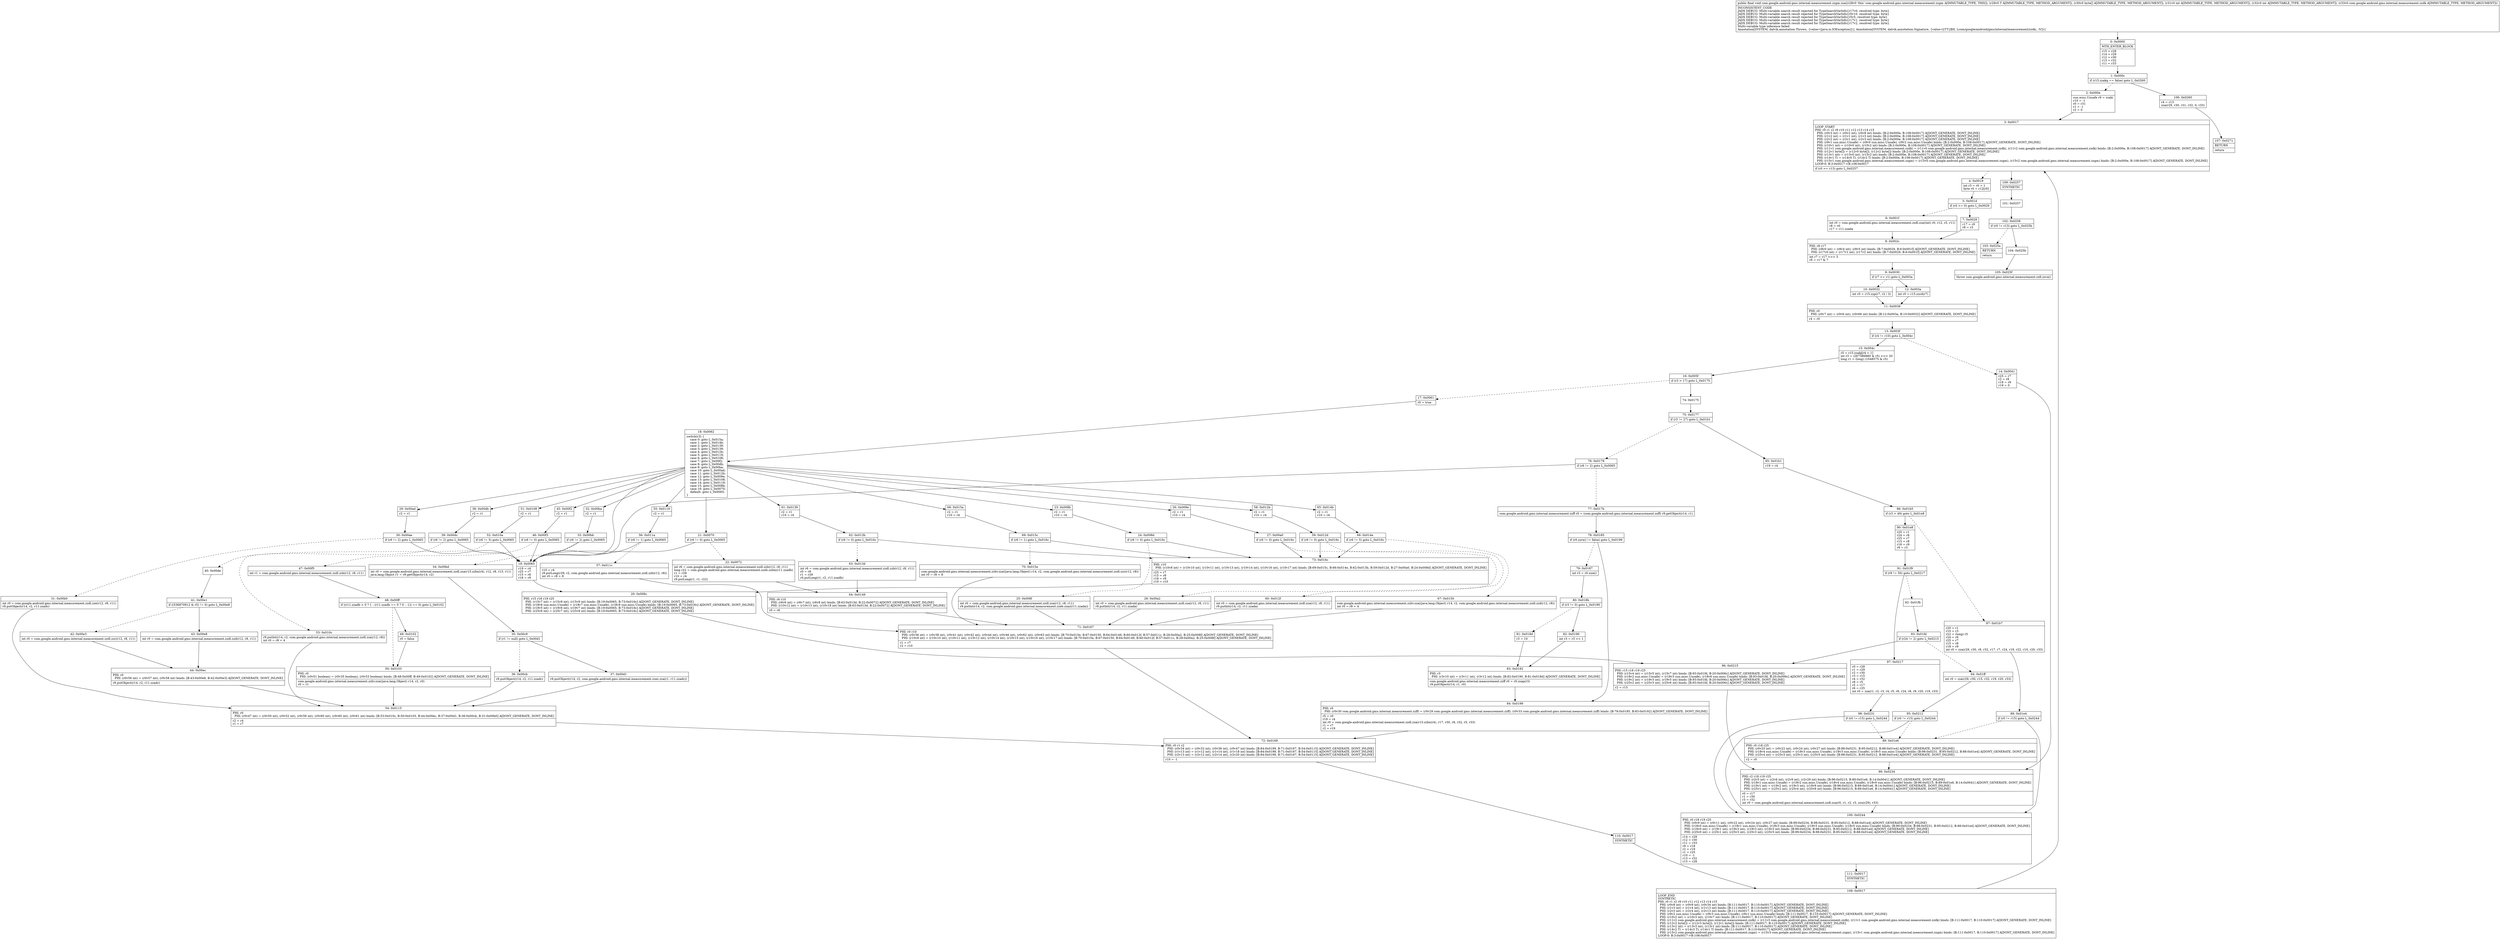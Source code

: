 digraph "CFG forcom.google.android.gms.internal.measurement.zzgm.zza(Ljava\/lang\/Object;[BIILcom\/google\/android\/gms\/internal\/measurement\/zzdk;)V" {
Node_0 [shape=record,label="{0\:\ 0x0000|MTH_ENTER_BLOCK\l|r15 = r28\lr14 = r29\lr12 = r30\lr13 = r32\lr11 = r33\l}"];
Node_1 [shape=record,label="{1\:\ 0x000c|if (r15.zzakq == false) goto L_0x0260\l}"];
Node_2 [shape=record,label="{2\:\ 0x000e|sun.misc.Unsafe r9 = zzaki\lr10 = \-1\lr0 = r31\lr1 = \-1\lr2 = 0\l}"];
Node_3 [shape=record,label="{3\:\ 0x0017|LOOP_START\lPHI: r0 r1 r2 r9 r10 r11 r12 r13 r14 r15 \l  PHI: (r0v3 int) = (r0v2 int), (r0v8 int) binds: [B:2:0x000e, B:108:0x0017] A[DONT_GENERATE, DONT_INLINE]\l  PHI: (r1v2 int) = (r1v1 int), (r1v3 int) binds: [B:2:0x000e, B:108:0x0017] A[DONT_GENERATE, DONT_INLINE]\l  PHI: (r2v2 int) = (r2v1 int), (r2v3 int) binds: [B:2:0x000e, B:108:0x0017] A[DONT_GENERATE, DONT_INLINE]\l  PHI: (r9v1 sun.misc.Unsafe) = (r9v0 sun.misc.Unsafe), (r9v2 sun.misc.Unsafe) binds: [B:2:0x000e, B:108:0x0017] A[DONT_GENERATE, DONT_INLINE]\l  PHI: (r10v1 int) = (r10v0 int), (r10v2 int) binds: [B:2:0x000e, B:108:0x0017] A[DONT_GENERATE, DONT_INLINE]\l  PHI: (r11v1 com.google.android.gms.internal.measurement.zzdk) = (r11v0 com.google.android.gms.internal.measurement.zzdk), (r11v2 com.google.android.gms.internal.measurement.zzdk) binds: [B:2:0x000e, B:108:0x0017] A[DONT_GENERATE, DONT_INLINE]\l  PHI: (r12v1 byte[]) = (r12v0 byte[]), (r12v2 byte[]) binds: [B:2:0x000e, B:108:0x0017] A[DONT_GENERATE, DONT_INLINE]\l  PHI: (r13v1 int) = (r13v0 int), (r13v2 int) binds: [B:2:0x000e, B:108:0x0017] A[DONT_GENERATE, DONT_INLINE]\l  PHI: (r14v1 T) = (r14v0 T), (r14v2 T) binds: [B:2:0x000e, B:108:0x0017] A[DONT_GENERATE, DONT_INLINE]\l  PHI: (r15v1 com.google.android.gms.internal.measurement.zzgm) = (r15v0 com.google.android.gms.internal.measurement.zzgm), (r15v2 com.google.android.gms.internal.measurement.zzgm) binds: [B:2:0x000e, B:108:0x0017] A[DONT_GENERATE, DONT_INLINE]\lLOOP:0: B:3:0x0017\-\>B:108:0x0017\l|if (r0 \>= r13) goto L_0x0257\l}"];
Node_4 [shape=record,label="{4\:\ 0x0019|int r3 = r0 + 1\lbyte r0 = r12[r0]\l}"];
Node_5 [shape=record,label="{5\:\ 0x001d|if (r0 \>= 0) goto L_0x0029\l}"];
Node_6 [shape=record,label="{6\:\ 0x001f|int r0 = com.google.android.gms.internal.measurement.zzdl.zza((int) r0, r12, r3, r11)\lr8 = r0\lr17 = r11.zzada\l}"];
Node_7 [shape=record,label="{7\:\ 0x0029|r17 = r0\lr8 = r3\l}"];
Node_8 [shape=record,label="{8\:\ 0x002c|PHI: r8 r17 \l  PHI: (r8v0 int) = (r8v4 int), (r8v5 int) binds: [B:7:0x0029, B:6:0x001f] A[DONT_GENERATE, DONT_INLINE]\l  PHI: (r17v0 int) = (r17v1 int), (r17v2 int) binds: [B:7:0x0029, B:6:0x001f] A[DONT_GENERATE, DONT_INLINE]\l|int r7 = r17 \>\>\> 3\lr6 = r17 & 7\l}"];
Node_9 [shape=record,label="{9\:\ 0x0030|if (r7 \<= r1) goto L_0x003a\l}"];
Node_10 [shape=record,label="{10\:\ 0x0032|int r0 = r15.zzp(r7, r2 \/ 3)\l}"];
Node_11 [shape=record,label="{11\:\ 0x0038|PHI: r0 \l  PHI: (r0v7 int) = (r0v6 int), (r0v66 int) binds: [B:12:0x003a, B:10:0x0032] A[DONT_GENERATE, DONT_INLINE]\l|r4 = r0\l}"];
Node_12 [shape=record,label="{12\:\ 0x003a|int r0 = r15.zzcd(r7)\l}"];
Node_13 [shape=record,label="{13\:\ 0x003f|if (r4 != r10) goto L_0x004c\l}"];
Node_14 [shape=record,label="{14\:\ 0x0041|r25 = r7\lr2 = r8\lr18 = r9\lr19 = 0\l}"];
Node_15 [shape=record,label="{15\:\ 0x004c|r5 = r15.zzakj[r4 + 1]\lint r3 = (267386880 & r5) \>\>\> 20\llong r1 = (long) (1048575 & r5)\l}"];
Node_16 [shape=record,label="{16\:\ 0x005f|if (r3 \> 17) goto L_0x0175\l}"];
Node_17 [shape=record,label="{17\:\ 0x0061|r0 = true\l}"];
Node_18 [shape=record,label="{18\:\ 0x0062|switch(r3) \{\l    case 0: goto L_0x015a;\l    case 1: goto L_0x014b;\l    case 2: goto L_0x0139;\l    case 3: goto L_0x0139;\l    case 4: goto L_0x012b;\l    case 5: goto L_0x0119;\l    case 6: goto L_0x0108;\l    case 7: goto L_0x00f2;\l    case 8: goto L_0x00db;\l    case 9: goto L_0x00ba;\l    case 10: goto L_0x00ad;\l    case 11: goto L_0x012b;\l    case 12: goto L_0x009e;\l    case 13: goto L_0x0108;\l    case 14: goto L_0x0119;\l    case 15: goto L_0x008b;\l    case 16: goto L_0x0070;\l    default: goto L_0x0065;\l\}\l}"];
Node_19 [shape=record,label="{19\:\ 0x0065|r19 = r4\lr25 = r7\lr15 = r8\lr18 = r9\l}"];
Node_20 [shape=record,label="{20\:\ 0x006c|PHI: r15 r18 r19 r25 \l  PHI: (r15v7 int) = (r15v8 int), (r15v9 int) binds: [B:19:0x0065, B:73:0x016c] A[DONT_GENERATE, DONT_INLINE]\l  PHI: (r18v6 sun.misc.Unsafe) = (r18v7 sun.misc.Unsafe), (r18v8 sun.misc.Unsafe) binds: [B:19:0x0065, B:73:0x016c] A[DONT_GENERATE, DONT_INLINE]\l  PHI: (r19v5 int) = (r19v6 int), (r19v7 int) binds: [B:19:0x0065, B:73:0x016c] A[DONT_GENERATE, DONT_INLINE]\l  PHI: (r25v6 int) = (r25v7 int), (r25v8 int) binds: [B:19:0x0065, B:73:0x016c] A[DONT_GENERATE, DONT_INLINE]\l}"];
Node_21 [shape=record,label="{21\:\ 0x0070|if (r6 != 0) goto L_0x0065\l}"];
Node_22 [shape=record,label="{22\:\ 0x0072|int r6 = com.google.android.gms.internal.measurement.zzdl.zzb(r12, r8, r11)\llong r22 = com.google.android.gms.internal.measurement.zzeb.zzbm(r11.zzadb)\lr1 = r29\lr10 = r4\lr9.putLong(r1, r1, r22)\l}"];
Node_23 [shape=record,label="{23\:\ 0x008b|r2 = r1\lr10 = r4\l}"];
Node_24 [shape=record,label="{24\:\ 0x008d|if (r6 != 0) goto L_0x016c\l}"];
Node_25 [shape=record,label="{25\:\ 0x008f|int r0 = com.google.android.gms.internal.measurement.zzdl.zza(r12, r8, r11)\lr9.putInt(r14, r2, com.google.android.gms.internal.measurement.zzeb.zzaz(r11.zzada))\l}"];
Node_26 [shape=record,label="{26\:\ 0x009e|r2 = r1\lr10 = r4\l}"];
Node_27 [shape=record,label="{27\:\ 0x00a0|if (r6 != 0) goto L_0x016c\l}"];
Node_28 [shape=record,label="{28\:\ 0x00a2|int r0 = com.google.android.gms.internal.measurement.zzdl.zza(r12, r8, r11)\lr9.putInt(r14, r2, r11.zzada)\l}"];
Node_29 [shape=record,label="{29\:\ 0x00ad|r2 = r1\l}"];
Node_30 [shape=record,label="{30\:\ 0x00ae|if (r6 != 2) goto L_0x0065\l}"];
Node_31 [shape=record,label="{31\:\ 0x00b0|int r0 = com.google.android.gms.internal.measurement.zzdl.zze(r12, r8, r11)\lr9.putObject(r14, r2, r11.zzadc)\l}"];
Node_32 [shape=record,label="{32\:\ 0x00ba|r2 = r1\l}"];
Node_33 [shape=record,label="{33\:\ 0x00bb|if (r6 != 2) goto L_0x0065\l}"];
Node_34 [shape=record,label="{34\:\ 0x00bd|int r0 = com.google.android.gms.internal.measurement.zzdl.zza(r15.zzbx(r4), r12, r8, r13, r11)\ljava.lang.Object r1 = r9.getObject(r14, r2)\l}"];
Node_35 [shape=record,label="{35\:\ 0x00c9|if (r1 != null) goto L_0x00d1\l}"];
Node_36 [shape=record,label="{36\:\ 0x00cb|r9.putObject(r14, r2, r11.zzadc)\l}"];
Node_37 [shape=record,label="{37\:\ 0x00d1|r9.putObject(r14, r2, com.google.android.gms.internal.measurement.zzez.zza(r1, r11.zzadc))\l}"];
Node_38 [shape=record,label="{38\:\ 0x00db|r2 = r1\l}"];
Node_39 [shape=record,label="{39\:\ 0x00dc|if (r6 != 2) goto L_0x0065\l}"];
Node_40 [shape=record,label="{40\:\ 0x00de}"];
Node_41 [shape=record,label="{41\:\ 0x00e1|if ((536870912 & r5) != 0) goto L_0x00e8\l}"];
Node_42 [shape=record,label="{42\:\ 0x00e3|int r0 = com.google.android.gms.internal.measurement.zzdl.zzc(r12, r8, r11)\l}"];
Node_43 [shape=record,label="{43\:\ 0x00e8|int r0 = com.google.android.gms.internal.measurement.zzdl.zzd(r12, r8, r11)\l}"];
Node_44 [shape=record,label="{44\:\ 0x00ec|PHI: r0 \l  PHI: (r0v56 int) = (r0v57 int), (r0v58 int) binds: [B:43:0x00e8, B:42:0x00e3] A[DONT_GENERATE, DONT_INLINE]\l|r9.putObject(r14, r2, r11.zzadc)\l}"];
Node_45 [shape=record,label="{45\:\ 0x00f2|r2 = r1\l}"];
Node_46 [shape=record,label="{46\:\ 0x00f3|if (r6 != 0) goto L_0x0065\l}"];
Node_47 [shape=record,label="{47\:\ 0x00f5|int r1 = com.google.android.gms.internal.measurement.zzdl.zzb(r12, r8, r11)\l}"];
Node_48 [shape=record,label="{48\:\ 0x00ff|if ((r11.zzadb \> 0 ? 1 : (r11.zzadb == 0 ? 0 : \-1)) == 0) goto L_0x0102\l}"];
Node_49 [shape=record,label="{49\:\ 0x0102|r0 = false\l}"];
Node_50 [shape=record,label="{50\:\ 0x0103|PHI: r0 \l  PHI: (r0v51 boolean) = (r0v35 boolean), (r0v53 boolean) binds: [B:48:0x00ff, B:49:0x0102] A[DONT_GENERATE, DONT_INLINE]\l|com.google.android.gms.internal.measurement.zzhv.zza((java.lang.Object) r14, r2, r0)\lr0 = r1\l}"];
Node_51 [shape=record,label="{51\:\ 0x0108|r2 = r1\l}"];
Node_52 [shape=record,label="{52\:\ 0x010a|if (r6 != 5) goto L_0x0065\l}"];
Node_53 [shape=record,label="{53\:\ 0x010c|r9.putInt(r14, r2, com.google.android.gms.internal.measurement.zzdl.zza(r12, r8))\lint r0 = r8 + 4\l}"];
Node_54 [shape=record,label="{54\:\ 0x0115|PHI: r0 \l  PHI: (r0v47 int) = (r0v50 int), (r0v52 int), (r0v56 int), (r0v60 int), (r0v60 int), (r0v61 int) binds: [B:53:0x010c, B:50:0x0103, B:44:0x00ec, B:37:0x00d1, B:36:0x00cb, B:31:0x00b0] A[DONT_GENERATE, DONT_INLINE]\l|r2 = r4\lr1 = r7\l}"];
Node_55 [shape=record,label="{55\:\ 0x0119|r2 = r1\l}"];
Node_56 [shape=record,label="{56\:\ 0x011a|if (r6 != 1) goto L_0x0065\l}"];
Node_57 [shape=record,label="{57\:\ 0x011c|r10 = r4\lr9.putLong(r29, r2, com.google.android.gms.internal.measurement.zzdl.zzb(r12, r8))\lint r0 = r8 + 8\l}"];
Node_58 [shape=record,label="{58\:\ 0x012b|r2 = r1\lr10 = r4\l}"];
Node_59 [shape=record,label="{59\:\ 0x012d|if (r6 != 0) goto L_0x016c\l}"];
Node_60 [shape=record,label="{60\:\ 0x012f|int r0 = com.google.android.gms.internal.measurement.zzdl.zza(r12, r8, r11)\lr9.putInt(r14, r2, r11.zzada)\l}"];
Node_61 [shape=record,label="{61\:\ 0x0139|r2 = r1\lr10 = r4\l}"];
Node_62 [shape=record,label="{62\:\ 0x013b|if (r6 != 0) goto L_0x016c\l}"];
Node_63 [shape=record,label="{63\:\ 0x013d|int r6 = com.google.android.gms.internal.measurement.zzdl.zzb(r12, r8, r11)\lr0 = r9\lr1 = r29\lr0.putLong(r1, r2, r11.zzadb)\l}"];
Node_64 [shape=record,label="{64\:\ 0x0149|PHI: r6 r10 \l  PHI: (r6v6 int) = (r6v7 int), (r6v8 int) binds: [B:63:0x013d, B:22:0x0072] A[DONT_GENERATE, DONT_INLINE]\l  PHI: (r10v12 int) = (r10v13 int), (r10v18 int) binds: [B:63:0x013d, B:22:0x0072] A[DONT_GENERATE, DONT_INLINE]\l|r0 = r6\l}"];
Node_65 [shape=record,label="{65\:\ 0x014b|r2 = r1\lr10 = r4\l}"];
Node_66 [shape=record,label="{66\:\ 0x014e|if (r6 != 5) goto L_0x016c\l}"];
Node_67 [shape=record,label="{67\:\ 0x0150|com.google.android.gms.internal.measurement.zzhv.zza((java.lang.Object) r14, r2, com.google.android.gms.internal.measurement.zzdl.zzd(r12, r8))\lint r0 = r8 + 4\l}"];
Node_68 [shape=record,label="{68\:\ 0x015a|r2 = r1\lr10 = r4\l}"];
Node_69 [shape=record,label="{69\:\ 0x015c|if (r6 != 1) goto L_0x016c\l}"];
Node_70 [shape=record,label="{70\:\ 0x015e|com.google.android.gms.internal.measurement.zzhv.zza((java.lang.Object) r14, r2, com.google.android.gms.internal.measurement.zzdl.zzc(r12, r8))\lint r0 = r8 + 8\l}"];
Node_71 [shape=record,label="{71\:\ 0x0167|PHI: r0 r10 \l  PHI: (r0v36 int) = (r0v38 int), (r0v41 int), (r0v42 int), (r0v44 int), (r0v46 int), (r0v62 int), (r0v63 int) binds: [B:70:0x015e, B:67:0x0150, B:64:0x0149, B:60:0x012f, B:57:0x011c, B:28:0x00a2, B:25:0x008f] A[DONT_GENERATE, DONT_INLINE]\l  PHI: (r10v9 int) = (r10v10 int), (r10v11 int), (r10v12 int), (r10v14 int), (r10v15 int), (r10v16 int), (r10v17 int) binds: [B:70:0x015e, B:67:0x0150, B:64:0x0149, B:60:0x012f, B:57:0x011c, B:28:0x00a2, B:25:0x008f] A[DONT_GENERATE, DONT_INLINE]\l|r1 = r7\lr2 = r10\l}"];
Node_72 [shape=record,label="{72\:\ 0x0169|PHI: r0 r1 r2 \l  PHI: (r0v34 int) = (r0v32 int), (r0v36 int), (r0v47 int) binds: [B:84:0x0199, B:71:0x0167, B:54:0x0115] A[DONT_GENERATE, DONT_INLINE]\l  PHI: (r1v13 int) = (r1v12 int), (r1v14 int), (r1v18 int) binds: [B:84:0x0199, B:71:0x0167, B:54:0x0115] A[DONT_GENERATE, DONT_INLINE]\l  PHI: (r2v13 int) = (r2v12 int), (r2v14 int), (r2v20 int) binds: [B:84:0x0199, B:71:0x0167, B:54:0x0115] A[DONT_GENERATE, DONT_INLINE]\l|r10 = \-1\l}"];
Node_73 [shape=record,label="{73\:\ 0x016c|PHI: r10 \l  PHI: (r10v8 int) = (r10v10 int), (r10v11 int), (r10v13 int), (r10v14 int), (r10v16 int), (r10v17 int) binds: [B:69:0x015c, B:66:0x014e, B:62:0x013b, B:59:0x012d, B:27:0x00a0, B:24:0x008d] A[DONT_GENERATE, DONT_INLINE]\l|r25 = r7\lr15 = r8\lr18 = r9\lr19 = r10\l}"];
Node_74 [shape=record,label="{74\:\ 0x0175}"];
Node_75 [shape=record,label="{75\:\ 0x0177|if (r3 != 27) goto L_0x01b1\l}"];
Node_76 [shape=record,label="{76\:\ 0x0179|if (r6 != 2) goto L_0x0065\l}"];
Node_77 [shape=record,label="{77\:\ 0x017b|com.google.android.gms.internal.measurement.zzff r0 = (com.google.android.gms.internal.measurement.zzff) r9.getObject(r14, r1)\l}"];
Node_78 [shape=record,label="{78\:\ 0x0185|if (r0.zzrx() != false) goto L_0x0199\l}"];
Node_79 [shape=record,label="{79\:\ 0x0187|int r3 = r0.size()\l}"];
Node_80 [shape=record,label="{80\:\ 0x018b|if (r3 != 0) goto L_0x0190\l}"];
Node_81 [shape=record,label="{81\:\ 0x018d|r3 = 10\l}"];
Node_82 [shape=record,label="{82\:\ 0x0190|int r3 = r3 \<\< 1\l}"];
Node_83 [shape=record,label="{83\:\ 0x0192|PHI: r3 \l  PHI: (r3v10 int) = (r3v11 int), (r3v12 int) binds: [B:82:0x0190, B:81:0x018d] A[DONT_GENERATE, DONT_INLINE]\l|com.google.android.gms.internal.measurement.zzff r0 = r0.zzap(r3)\lr9.putObject(r14, r1, r0)\l}"];
Node_84 [shape=record,label="{84\:\ 0x0199|PHI: r0 \l  PHI: (r0v30 com.google.android.gms.internal.measurement.zzff) = (r0v29 com.google.android.gms.internal.measurement.zzff), (r0v33 com.google.android.gms.internal.measurement.zzff) binds: [B:78:0x0185, B:83:0x0192] A[DONT_GENERATE, DONT_INLINE]\l|r5 = r0\lr19 = r4\lint r0 = com.google.android.gms.internal.measurement.zzdl.zza(r15.zzbx(r4), r17, r30, r8, r32, r5, r33)\lr1 = r7\lr2 = r19\l}"];
Node_85 [shape=record,label="{85\:\ 0x01b1|r19 = r4\l}"];
Node_86 [shape=record,label="{86\:\ 0x01b5|if (r3 \> 49) goto L_0x01e8\l}"];
Node_87 [shape=record,label="{87\:\ 0x01b7|r20 = r1\lr10 = r3\lr22 = (long) r5\lr24 = r6\lr25 = r7\lr15 = r8\lr18 = r9\lint r0 = zza(r29, r30, r8, r32, r17, r7, r24, r19, r22, r10, r20, r33)\l}"];
Node_88 [shape=record,label="{88\:\ 0x01e4|if (r0 != r15) goto L_0x0244\l}"];
Node_89 [shape=record,label="{89\:\ 0x01e6|PHI: r0 r18 r25 \l  PHI: (r0v25 int) = (r0v22 int), (r0v24 int), (r0v27 int) binds: [B:98:0x0231, B:95:0x0212, B:88:0x01e4] A[DONT_GENERATE, DONT_INLINE]\l  PHI: (r18v4 sun.misc.Unsafe) = (r18v3 sun.misc.Unsafe), (r18v3 sun.misc.Unsafe), (r18v5 sun.misc.Unsafe) binds: [B:98:0x0231, B:95:0x0212, B:88:0x01e4] A[DONT_GENERATE, DONT_INLINE]\l  PHI: (r25v4 int) = (r25v3 int), (r25v3 int), (r25v5 int) binds: [B:98:0x0231, B:95:0x0212, B:88:0x01e4] A[DONT_GENERATE, DONT_INLINE]\l|r2 = r0\l}"];
Node_90 [shape=record,label="{90\:\ 0x01e8|r20 = r1\lr24 = r6\lr25 = r7\lr15 = r8\lr18 = r9\lr9 = r3\l}"];
Node_91 [shape=record,label="{91\:\ 0x01f9|if (r9 != 50) goto L_0x0217\l}"];
Node_92 [shape=record,label="{92\:\ 0x01fb}"];
Node_93 [shape=record,label="{93\:\ 0x01fd|if (r24 != 2) goto L_0x0215\l}"];
Node_94 [shape=record,label="{94\:\ 0x01ff|int r0 = zza(r29, r30, r15, r32, r19, r20, r33)\l}"];
Node_95 [shape=record,label="{95\:\ 0x0212|if (r0 != r15) goto L_0x0244\l}"];
Node_96 [shape=record,label="{96\:\ 0x0215|PHI: r15 r18 r19 r25 \l  PHI: (r15v4 int) = (r15v5 int), (r15v7 int) binds: [B:93:0x01fd, B:20:0x006c] A[DONT_GENERATE, DONT_INLINE]\l  PHI: (r18v2 sun.misc.Unsafe) = (r18v3 sun.misc.Unsafe), (r18v6 sun.misc.Unsafe) binds: [B:93:0x01fd, B:20:0x006c] A[DONT_GENERATE, DONT_INLINE]\l  PHI: (r19v2 int) = (r19v3 int), (r19v5 int) binds: [B:93:0x01fd, B:20:0x006c] A[DONT_GENERATE, DONT_INLINE]\l  PHI: (r25v2 int) = (r25v3 int), (r25v6 int) binds: [B:93:0x01fd, B:20:0x006c] A[DONT_GENERATE, DONT_INLINE]\l|r2 = r15\l}"];
Node_97 [shape=record,label="{97\:\ 0x0217|r0 = r28\lr1 = r29\lr2 = r30\lr3 = r15\lr4 = r32\lr8 = r5\lr5 = r17\lr6 = r25\lint r0 = zza(r1, r2, r3, r4, r5, r6, r24, r8, r9, r20, r19, r33)\l}"];
Node_98 [shape=record,label="{98\:\ 0x0231|if (r0 != r15) goto L_0x0244\l}"];
Node_99 [shape=record,label="{99\:\ 0x0234|PHI: r2 r18 r19 r25 \l  PHI: (r2v5 int) = (r2v6 int), (r2v9 int), (r2v29 int) binds: [B:96:0x0215, B:89:0x01e6, B:14:0x0041] A[DONT_GENERATE, DONT_INLINE]\l  PHI: (r18v1 sun.misc.Unsafe) = (r18v2 sun.misc.Unsafe), (r18v4 sun.misc.Unsafe), (r18v9 sun.misc.Unsafe) binds: [B:96:0x0215, B:89:0x01e6, B:14:0x0041] A[DONT_GENERATE, DONT_INLINE]\l  PHI: (r19v1 int) = (r19v2 int), (r19v3 int), (r19v9 int) binds: [B:96:0x0215, B:89:0x01e6, B:14:0x0041] A[DONT_GENERATE, DONT_INLINE]\l  PHI: (r25v1 int) = (r25v2 int), (r25v4 int), (r25v9 int) binds: [B:96:0x0215, B:89:0x01e6, B:14:0x0041] A[DONT_GENERATE, DONT_INLINE]\l|r0 = r17\lr1 = r30\lr3 = r32\lint r0 = com.google.android.gms.internal.measurement.zzdl.zza(r0, r1, r2, r3, zzu(r29), r33)\l}"];
Node_100 [shape=record,label="{100\:\ 0x0244|PHI: r0 r18 r19 r25 \l  PHI: (r0v9 int) = (r0v11 int), (r0v22 int), (r0v24 int), (r0v27 int) binds: [B:99:0x0234, B:98:0x0231, B:95:0x0212, B:88:0x01e4] A[DONT_GENERATE, DONT_INLINE]\l  PHI: (r18v0 sun.misc.Unsafe) = (r18v1 sun.misc.Unsafe), (r18v3 sun.misc.Unsafe), (r18v3 sun.misc.Unsafe), (r18v5 sun.misc.Unsafe) binds: [B:99:0x0234, B:98:0x0231, B:95:0x0212, B:88:0x01e4] A[DONT_GENERATE, DONT_INLINE]\l  PHI: (r19v0 int) = (r19v1 int), (r19v3 int), (r19v3 int), (r19v3 int) binds: [B:99:0x0234, B:98:0x0231, B:95:0x0212, B:88:0x01e4] A[DONT_GENERATE, DONT_INLINE]\l  PHI: (r25v0 int) = (r25v1 int), (r25v3 int), (r25v3 int), (r25v5 int) binds: [B:99:0x0234, B:98:0x0231, B:95:0x0212, B:88:0x01e4] A[DONT_GENERATE, DONT_INLINE]\l|r14 = r29\lr12 = r30\lr11 = r33\lr9 = r18\lr2 = r19\lr1 = r25\lr10 = \-1\lr13 = r32\lr15 = r28\l}"];
Node_101 [shape=record,label="{101\:\ 0x0257}"];
Node_102 [shape=record,label="{102\:\ 0x0258|if (r0 != r13) goto L_0x025b\l}"];
Node_103 [shape=record,label="{103\:\ 0x025a|RETURN\l|return\l}"];
Node_104 [shape=record,label="{104\:\ 0x025b}"];
Node_105 [shape=record,label="{105\:\ 0x025f|throw com.google.android.gms.internal.measurement.zzfi.zzva()\l}"];
Node_106 [shape=record,label="{106\:\ 0x0260|r4 = r13\lzza(r29, r30, r31, r32, 0, r33)\l}"];
Node_107 [shape=record,label="{107\:\ 0x0271|RETURN\l|return\l}"];
Node_108 [shape=record,label="{108\:\ 0x0017|LOOP_END\lSYNTHETIC\lPHI: r0 r1 r2 r9 r10 r11 r12 r13 r14 r15 \l  PHI: (r0v8 int) = (r0v9 int), (r0v34 int) binds: [B:111:0x0017, B:110:0x0017] A[DONT_GENERATE, DONT_INLINE]\l  PHI: (r1v3 int) = (r1v4 int), (r1v13 int) binds: [B:111:0x0017, B:110:0x0017] A[DONT_GENERATE, DONT_INLINE]\l  PHI: (r2v3 int) = (r2v4 int), (r2v13 int) binds: [B:111:0x0017, B:110:0x0017] A[DONT_GENERATE, DONT_INLINE]\l  PHI: (r9v2 sun.misc.Unsafe) = (r9v3 sun.misc.Unsafe), (r9v1 sun.misc.Unsafe) binds: [B:111:0x0017, B:110:0x0017] A[DONT_GENERATE, DONT_INLINE]\l  PHI: (r10v2 int) = (r10v3 int), (r10v7 int) binds: [B:111:0x0017, B:110:0x0017] A[DONT_GENERATE, DONT_INLINE]\l  PHI: (r11v2 com.google.android.gms.internal.measurement.zzdk) = (r11v3 com.google.android.gms.internal.measurement.zzdk), (r11v1 com.google.android.gms.internal.measurement.zzdk) binds: [B:111:0x0017, B:110:0x0017] A[DONT_GENERATE, DONT_INLINE]\l  PHI: (r12v2 byte[]) = (r12v3 byte[]), (r12v1 byte[]) binds: [B:111:0x0017, B:110:0x0017] A[DONT_GENERATE, DONT_INLINE]\l  PHI: (r13v2 int) = (r13v3 int), (r13v1 int) binds: [B:111:0x0017, B:110:0x0017] A[DONT_GENERATE, DONT_INLINE]\l  PHI: (r14v2 T) = (r14v3 T), (r14v1 T) binds: [B:111:0x0017, B:110:0x0017] A[DONT_GENERATE, DONT_INLINE]\l  PHI: (r15v2 com.google.android.gms.internal.measurement.zzgm) = (r15v3 com.google.android.gms.internal.measurement.zzgm), (r15v1 com.google.android.gms.internal.measurement.zzgm) binds: [B:111:0x0017, B:110:0x0017] A[DONT_GENERATE, DONT_INLINE]\lLOOP:0: B:3:0x0017\-\>B:108:0x0017\l}"];
Node_109 [shape=record,label="{109\:\ 0x0257|SYNTHETIC\l}"];
Node_110 [shape=record,label="{110\:\ 0x0017|SYNTHETIC\l}"];
Node_111 [shape=record,label="{111\:\ 0x0017|SYNTHETIC\l}"];
MethodNode[shape=record,label="{public final void com.google.android.gms.internal.measurement.zzgm.zza((r28v0 'this' com.google.android.gms.internal.measurement.zzgm A[IMMUTABLE_TYPE, THIS]), (r29v0 T A[IMMUTABLE_TYPE, METHOD_ARGUMENT]), (r30v0 byte[] A[IMMUTABLE_TYPE, METHOD_ARGUMENT]), (r31v0 int A[IMMUTABLE_TYPE, METHOD_ARGUMENT]), (r32v0 int A[IMMUTABLE_TYPE, METHOD_ARGUMENT]), (r33v0 com.google.android.gms.internal.measurement.zzdk A[IMMUTABLE_TYPE, METHOD_ARGUMENT]))  | INCONSISTENT_CODE\lJADX DEBUG: Multi\-variable search result rejected for TypeSearchVarInfo\{r17v0, resolved type: byte\}\lJADX DEBUG: Multi\-variable search result rejected for TypeSearchVarInfo\{r0v10, resolved type: byte\}\lJADX DEBUG: Multi\-variable search result rejected for TypeSearchVarInfo\{r5v5, resolved type: byte\}\lJADX DEBUG: Multi\-variable search result rejected for TypeSearchVarInfo\{r17v1, resolved type: byte\}\lJADX DEBUG: Multi\-variable search result rejected for TypeSearchVarInfo\{r17v2, resolved type: byte\}\lMulti\-variable type inference failed\lAnnotation[SYSTEM, dalvik.annotation.Throws, \{value=[java.io.IOException]\}], Annotation[SYSTEM, dalvik.annotation.Signature, \{value=[(TT;[BII, Lcom\/google\/android\/gms\/internal\/measurement\/zzdk;, )V]\}]\l}"];
MethodNode -> Node_0;
Node_0 -> Node_1;
Node_1 -> Node_2[style=dashed];
Node_1 -> Node_106;
Node_2 -> Node_3;
Node_3 -> Node_4[style=dashed];
Node_3 -> Node_109;
Node_4 -> Node_5;
Node_5 -> Node_6[style=dashed];
Node_5 -> Node_7;
Node_6 -> Node_8;
Node_7 -> Node_8;
Node_8 -> Node_9;
Node_9 -> Node_10[style=dashed];
Node_9 -> Node_12;
Node_10 -> Node_11;
Node_11 -> Node_13;
Node_12 -> Node_11;
Node_13 -> Node_14[style=dashed];
Node_13 -> Node_15;
Node_14 -> Node_99;
Node_15 -> Node_16;
Node_16 -> Node_17[style=dashed];
Node_16 -> Node_74;
Node_17 -> Node_18;
Node_18 -> Node_19;
Node_18 -> Node_21;
Node_18 -> Node_23;
Node_18 -> Node_26;
Node_18 -> Node_29;
Node_18 -> Node_32;
Node_18 -> Node_38;
Node_18 -> Node_45;
Node_18 -> Node_51;
Node_18 -> Node_55;
Node_18 -> Node_58;
Node_18 -> Node_61;
Node_18 -> Node_65;
Node_18 -> Node_68;
Node_19 -> Node_20;
Node_20 -> Node_96;
Node_21 -> Node_19;
Node_21 -> Node_22[style=dashed];
Node_22 -> Node_64;
Node_23 -> Node_24;
Node_24 -> Node_25[style=dashed];
Node_24 -> Node_73;
Node_25 -> Node_71;
Node_26 -> Node_27;
Node_27 -> Node_28[style=dashed];
Node_27 -> Node_73;
Node_28 -> Node_71;
Node_29 -> Node_30;
Node_30 -> Node_19;
Node_30 -> Node_31[style=dashed];
Node_31 -> Node_54;
Node_32 -> Node_33;
Node_33 -> Node_19;
Node_33 -> Node_34[style=dashed];
Node_34 -> Node_35;
Node_35 -> Node_36[style=dashed];
Node_35 -> Node_37;
Node_36 -> Node_54;
Node_37 -> Node_54;
Node_38 -> Node_39;
Node_39 -> Node_19;
Node_39 -> Node_40[style=dashed];
Node_40 -> Node_41;
Node_41 -> Node_42[style=dashed];
Node_41 -> Node_43;
Node_42 -> Node_44;
Node_43 -> Node_44;
Node_44 -> Node_54;
Node_45 -> Node_46;
Node_46 -> Node_19;
Node_46 -> Node_47[style=dashed];
Node_47 -> Node_48;
Node_48 -> Node_49;
Node_48 -> Node_50[style=dashed];
Node_49 -> Node_50;
Node_50 -> Node_54;
Node_51 -> Node_52;
Node_52 -> Node_19;
Node_52 -> Node_53[style=dashed];
Node_53 -> Node_54;
Node_54 -> Node_72;
Node_55 -> Node_56;
Node_56 -> Node_19;
Node_56 -> Node_57[style=dashed];
Node_57 -> Node_71;
Node_58 -> Node_59;
Node_59 -> Node_60[style=dashed];
Node_59 -> Node_73;
Node_60 -> Node_71;
Node_61 -> Node_62;
Node_62 -> Node_63[style=dashed];
Node_62 -> Node_73;
Node_63 -> Node_64;
Node_64 -> Node_71;
Node_65 -> Node_66;
Node_66 -> Node_67[style=dashed];
Node_66 -> Node_73;
Node_67 -> Node_71;
Node_68 -> Node_69;
Node_69 -> Node_70[style=dashed];
Node_69 -> Node_73;
Node_70 -> Node_71;
Node_71 -> Node_72;
Node_72 -> Node_110;
Node_73 -> Node_20;
Node_74 -> Node_75;
Node_75 -> Node_76[style=dashed];
Node_75 -> Node_85;
Node_76 -> Node_19;
Node_76 -> Node_77[style=dashed];
Node_77 -> Node_78;
Node_78 -> Node_79[style=dashed];
Node_78 -> Node_84;
Node_79 -> Node_80;
Node_80 -> Node_81[style=dashed];
Node_80 -> Node_82;
Node_81 -> Node_83;
Node_82 -> Node_83;
Node_83 -> Node_84;
Node_84 -> Node_72;
Node_85 -> Node_86;
Node_86 -> Node_87[style=dashed];
Node_86 -> Node_90;
Node_87 -> Node_88;
Node_88 -> Node_89[style=dashed];
Node_88 -> Node_100;
Node_89 -> Node_99;
Node_90 -> Node_91;
Node_91 -> Node_92[style=dashed];
Node_91 -> Node_97;
Node_92 -> Node_93;
Node_93 -> Node_94[style=dashed];
Node_93 -> Node_96;
Node_94 -> Node_95;
Node_95 -> Node_100;
Node_95 -> Node_89[style=dashed];
Node_96 -> Node_99;
Node_97 -> Node_98;
Node_98 -> Node_100;
Node_98 -> Node_89[style=dashed];
Node_99 -> Node_100;
Node_100 -> Node_111;
Node_101 -> Node_102;
Node_102 -> Node_103[style=dashed];
Node_102 -> Node_104;
Node_104 -> Node_105;
Node_106 -> Node_107;
Node_108 -> Node_3;
Node_109 -> Node_101;
Node_110 -> Node_108;
Node_111 -> Node_108;
}

